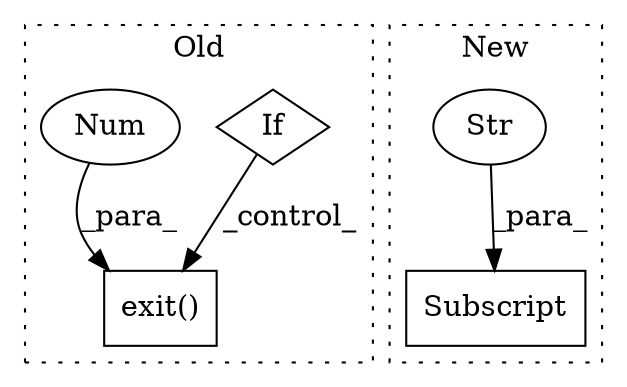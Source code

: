 digraph G {
subgraph cluster0 {
1 [label="exit()" a="75" s="1469,1479" l="9,1" shape="box"];
4 [label="If" a="96" s="1144" l="0" shape="diamond"];
5 [label="Num" a="76" s="1478" l="1" shape="ellipse"];
label = "Old";
style="dotted";
}
subgraph cluster1 {
2 [label="Subscript" a="63" s="1156,0" l="22,0" shape="box"];
3 [label="Str" a="66" s="1167" l="10" shape="ellipse"];
label = "New";
style="dotted";
}
3 -> 2 [label="_para_"];
4 -> 1 [label="_control_"];
5 -> 1 [label="_para_"];
}